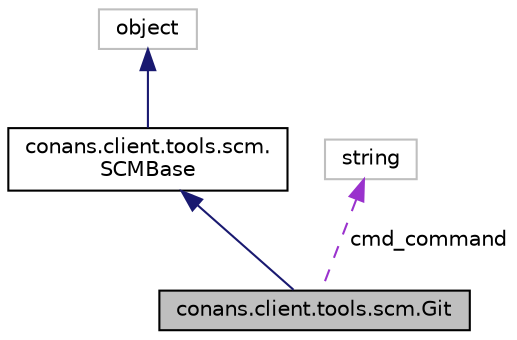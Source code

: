 digraph "conans.client.tools.scm.Git"
{
 // LATEX_PDF_SIZE
  edge [fontname="Helvetica",fontsize="10",labelfontname="Helvetica",labelfontsize="10"];
  node [fontname="Helvetica",fontsize="10",shape=record];
  Node1 [label="conans.client.tools.scm.Git",height=0.2,width=0.4,color="black", fillcolor="grey75", style="filled", fontcolor="black",tooltip=" "];
  Node2 -> Node1 [dir="back",color="midnightblue",fontsize="10",style="solid"];
  Node2 [label="conans.client.tools.scm.\lSCMBase",height=0.2,width=0.4,color="black", fillcolor="white", style="filled",URL="$classconans_1_1client_1_1tools_1_1scm_1_1SCMBase.html",tooltip=" "];
  Node3 -> Node2 [dir="back",color="midnightblue",fontsize="10",style="solid"];
  Node3 [label="object",height=0.2,width=0.4,color="grey75", fillcolor="white", style="filled",tooltip=" "];
  Node4 -> Node1 [dir="back",color="darkorchid3",fontsize="10",style="dashed",label=" cmd_command" ];
  Node4 [label="string",height=0.2,width=0.4,color="grey75", fillcolor="white", style="filled",tooltip=" "];
}
